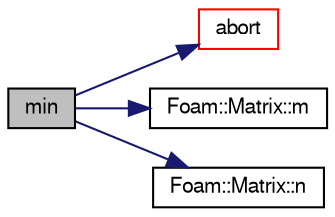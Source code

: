 digraph "min"
{
  bgcolor="transparent";
  edge [fontname="FreeSans",fontsize="10",labelfontname="FreeSans",labelfontsize="10"];
  node [fontname="FreeSans",fontsize="10",shape=record];
  rankdir="LR";
  Node110455 [label="min",height=0.2,width=0.4,color="black", fillcolor="grey75", style="filled", fontcolor="black"];
  Node110455 -> Node110456 [color="midnightblue",fontsize="10",style="solid",fontname="FreeSans"];
  Node110456 [label="abort",height=0.2,width=0.4,color="red",URL="$a21124.html#a447107a607d03e417307c203fa5fb44b"];
  Node110455 -> Node110499 [color="midnightblue",fontsize="10",style="solid",fontname="FreeSans"];
  Node110499 [label="Foam::Matrix::m",height=0.2,width=0.4,color="black",URL="$a26774.html#a910305ebc963132f09b276357a5a6da0",tooltip="Return the number of columns. "];
  Node110455 -> Node110500 [color="midnightblue",fontsize="10",style="solid",fontname="FreeSans"];
  Node110500 [label="Foam::Matrix::n",height=0.2,width=0.4,color="black",URL="$a26774.html#a8a840ce72ef06572aff1f3e950889757",tooltip="Return the number of rows. "];
}
